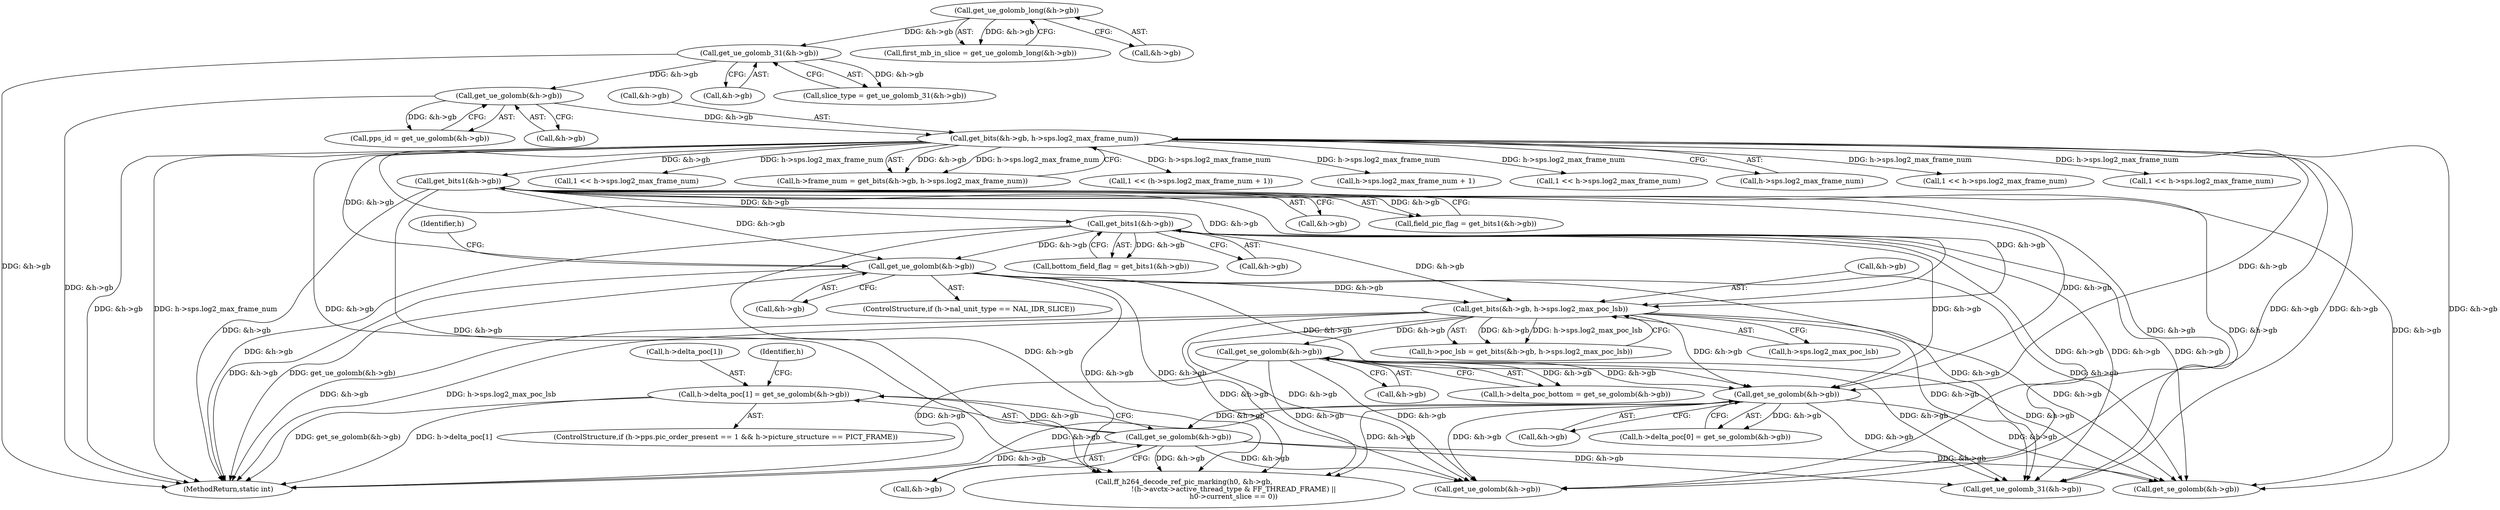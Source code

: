 digraph "0_FFmpeg_29ffeef5e73b8f41ff3a3f2242d356759c66f91f@array" {
"1002214" [label="(Call,h->delta_poc[1] = get_se_golomb(&h->gb))"];
"1002220" [label="(Call,get_se_golomb(&h->gb))"];
"1002195" [label="(Call,get_se_golomb(&h->gb))"];
"1001073" [label="(Call,get_bits1(&h->gb))"];
"1000997" [label="(Call,get_bits(&h->gb, h->sps.log2_max_frame_num))"];
"1000300" [label="(Call,get_ue_golomb(&h->gb))"];
"1000230" [label="(Call,get_ue_golomb_31(&h->gb))"];
"1000168" [label="(Call,get_ue_golomb_long(&h->gb))"];
"1002168" [label="(Call,get_se_golomb(&h->gb))"];
"1002140" [label="(Call,get_bits(&h->gb, h->sps.log2_max_poc_lsb))"];
"1001083" [label="(Call,get_bits1(&h->gb))"];
"1002122" [label="(Call,get_ue_golomb(&h->gb))"];
"1002141" [label="(Call,&h->gb)"];
"1001208" [label="(Call,1 << h->sps.log2_max_frame_num)"];
"1001081" [label="(Call,bottom_field_flag = get_bits1(&h->gb))"];
"1002195" [label="(Call,get_se_golomb(&h->gb))"];
"1002200" [label="(ControlStructure,if (h->pps.pic_order_present == 1 && h->picture_structure == PICT_FRAME))"];
"1001084" [label="(Call,&h->gb)"];
"1000997" [label="(Call,get_bits(&h->gb, h->sps.log2_max_frame_num))"];
"1000993" [label="(Call,h->frame_num = get_bits(&h->gb, h->sps.log2_max_frame_num))"];
"1000231" [label="(Call,&h->gb)"];
"1003435" [label="(MethodReturn,static int)"];
"1002411" [label="(Call,ff_h264_decode_ref_pic_marking(h0, &h->gb,\n                                             !(h->avctx->active_thread_type & FF_THREAD_FRAME) ||\n                                             h0->current_slice == 0))"];
"1000228" [label="(Call,slice_type = get_ue_golomb_31(&h->gb))"];
"1002107" [label="(Call,1 << (h->sps.log2_max_frame_num + 1))"];
"1002214" [label="(Call,h->delta_poc[1] = get_se_golomb(&h->gb))"];
"1002215" [label="(Call,h->delta_poc[1])"];
"1002109" [label="(Call,h->sps.log2_max_frame_num + 1)"];
"1002131" [label="(Identifier,h)"];
"1000998" [label="(Call,&h->gb)"];
"1001479" [label="(Call,1 << h->sps.log2_max_frame_num)"];
"1002220" [label="(Call,get_se_golomb(&h->gb))"];
"1002169" [label="(Call,&h->gb)"];
"1002502" [label="(Call,get_ue_golomb_31(&h->gb))"];
"1002122" [label="(Call,get_ue_golomb(&h->gb))"];
"1002221" [label="(Call,&h->gb)"];
"1001074" [label="(Call,&h->gb)"];
"1001002" [label="(Call,h->sps.log2_max_frame_num)"];
"1002538" [label="(Call,get_se_golomb(&h->gb))"];
"1002168" [label="(Call,get_se_golomb(&h->gb))"];
"1000166" [label="(Call,first_mb_in_slice = get_ue_golomb_long(&h->gb))"];
"1002248" [label="(Call,get_ue_golomb(&h->gb))"];
"1000230" [label="(Call,get_ue_golomb_31(&h->gb))"];
"1002226" [label="(Identifier,h)"];
"1002140" [label="(Call,get_bits(&h->gb, h->sps.log2_max_poc_lsb))"];
"1002196" [label="(Call,&h->gb)"];
"1001556" [label="(Call,1 << h->sps.log2_max_frame_num)"];
"1001071" [label="(Call,field_pic_flag = get_bits1(&h->gb))"];
"1000300" [label="(Call,get_ue_golomb(&h->gb))"];
"1002123" [label="(Call,&h->gb)"];
"1000168" [label="(Call,get_ue_golomb_long(&h->gb))"];
"1001083" [label="(Call,get_bits1(&h->gb))"];
"1002145" [label="(Call,h->sps.log2_max_poc_lsb)"];
"1000301" [label="(Call,&h->gb)"];
"1002116" [label="(ControlStructure,if (h->nal_unit_type == NAL_IDR_SLICE))"];
"1001073" [label="(Call,get_bits1(&h->gb))"];
"1002164" [label="(Call,h->delta_poc_bottom = get_se_golomb(&h->gb))"];
"1000298" [label="(Call,pps_id = get_ue_golomb(&h->gb))"];
"1002083" [label="(Call,1 << h->sps.log2_max_frame_num)"];
"1000169" [label="(Call,&h->gb)"];
"1002136" [label="(Call,h->poc_lsb = get_bits(&h->gb, h->sps.log2_max_poc_lsb))"];
"1002189" [label="(Call,h->delta_poc[0] = get_se_golomb(&h->gb))"];
"1002214" -> "1002200"  [label="AST: "];
"1002214" -> "1002220"  [label="CFG: "];
"1002215" -> "1002214"  [label="AST: "];
"1002220" -> "1002214"  [label="AST: "];
"1002226" -> "1002214"  [label="CFG: "];
"1002214" -> "1003435"  [label="DDG: get_se_golomb(&h->gb)"];
"1002214" -> "1003435"  [label="DDG: h->delta_poc[1]"];
"1002220" -> "1002214"  [label="DDG: &h->gb"];
"1002220" -> "1002221"  [label="CFG: "];
"1002221" -> "1002220"  [label="AST: "];
"1002220" -> "1003435"  [label="DDG: &h->gb"];
"1002195" -> "1002220"  [label="DDG: &h->gb"];
"1002220" -> "1002248"  [label="DDG: &h->gb"];
"1002220" -> "1002411"  [label="DDG: &h->gb"];
"1002220" -> "1002502"  [label="DDG: &h->gb"];
"1002220" -> "1002538"  [label="DDG: &h->gb"];
"1002195" -> "1002189"  [label="AST: "];
"1002195" -> "1002196"  [label="CFG: "];
"1002196" -> "1002195"  [label="AST: "];
"1002189" -> "1002195"  [label="CFG: "];
"1002195" -> "1003435"  [label="DDG: &h->gb"];
"1002195" -> "1002189"  [label="DDG: &h->gb"];
"1001073" -> "1002195"  [label="DDG: &h->gb"];
"1000997" -> "1002195"  [label="DDG: &h->gb"];
"1002168" -> "1002195"  [label="DDG: &h->gb"];
"1001083" -> "1002195"  [label="DDG: &h->gb"];
"1002122" -> "1002195"  [label="DDG: &h->gb"];
"1002140" -> "1002195"  [label="DDG: &h->gb"];
"1002195" -> "1002248"  [label="DDG: &h->gb"];
"1002195" -> "1002411"  [label="DDG: &h->gb"];
"1002195" -> "1002502"  [label="DDG: &h->gb"];
"1002195" -> "1002538"  [label="DDG: &h->gb"];
"1001073" -> "1001071"  [label="AST: "];
"1001073" -> "1001074"  [label="CFG: "];
"1001074" -> "1001073"  [label="AST: "];
"1001071" -> "1001073"  [label="CFG: "];
"1001073" -> "1003435"  [label="DDG: &h->gb"];
"1001073" -> "1001071"  [label="DDG: &h->gb"];
"1000997" -> "1001073"  [label="DDG: &h->gb"];
"1001073" -> "1001083"  [label="DDG: &h->gb"];
"1001073" -> "1002122"  [label="DDG: &h->gb"];
"1001073" -> "1002140"  [label="DDG: &h->gb"];
"1001073" -> "1002248"  [label="DDG: &h->gb"];
"1001073" -> "1002411"  [label="DDG: &h->gb"];
"1001073" -> "1002502"  [label="DDG: &h->gb"];
"1001073" -> "1002538"  [label="DDG: &h->gb"];
"1000997" -> "1000993"  [label="AST: "];
"1000997" -> "1001002"  [label="CFG: "];
"1000998" -> "1000997"  [label="AST: "];
"1001002" -> "1000997"  [label="AST: "];
"1000993" -> "1000997"  [label="CFG: "];
"1000997" -> "1003435"  [label="DDG: &h->gb"];
"1000997" -> "1003435"  [label="DDG: h->sps.log2_max_frame_num"];
"1000997" -> "1000993"  [label="DDG: &h->gb"];
"1000997" -> "1000993"  [label="DDG: h->sps.log2_max_frame_num"];
"1000300" -> "1000997"  [label="DDG: &h->gb"];
"1000997" -> "1001208"  [label="DDG: h->sps.log2_max_frame_num"];
"1000997" -> "1001479"  [label="DDG: h->sps.log2_max_frame_num"];
"1000997" -> "1001556"  [label="DDG: h->sps.log2_max_frame_num"];
"1000997" -> "1002083"  [label="DDG: h->sps.log2_max_frame_num"];
"1000997" -> "1002107"  [label="DDG: h->sps.log2_max_frame_num"];
"1000997" -> "1002109"  [label="DDG: h->sps.log2_max_frame_num"];
"1000997" -> "1002122"  [label="DDG: &h->gb"];
"1000997" -> "1002140"  [label="DDG: &h->gb"];
"1000997" -> "1002248"  [label="DDG: &h->gb"];
"1000997" -> "1002411"  [label="DDG: &h->gb"];
"1000997" -> "1002502"  [label="DDG: &h->gb"];
"1000997" -> "1002538"  [label="DDG: &h->gb"];
"1000300" -> "1000298"  [label="AST: "];
"1000300" -> "1000301"  [label="CFG: "];
"1000301" -> "1000300"  [label="AST: "];
"1000298" -> "1000300"  [label="CFG: "];
"1000300" -> "1003435"  [label="DDG: &h->gb"];
"1000300" -> "1000298"  [label="DDG: &h->gb"];
"1000230" -> "1000300"  [label="DDG: &h->gb"];
"1000230" -> "1000228"  [label="AST: "];
"1000230" -> "1000231"  [label="CFG: "];
"1000231" -> "1000230"  [label="AST: "];
"1000228" -> "1000230"  [label="CFG: "];
"1000230" -> "1003435"  [label="DDG: &h->gb"];
"1000230" -> "1000228"  [label="DDG: &h->gb"];
"1000168" -> "1000230"  [label="DDG: &h->gb"];
"1000168" -> "1000166"  [label="AST: "];
"1000168" -> "1000169"  [label="CFG: "];
"1000169" -> "1000168"  [label="AST: "];
"1000166" -> "1000168"  [label="CFG: "];
"1000168" -> "1000166"  [label="DDG: &h->gb"];
"1002168" -> "1002164"  [label="AST: "];
"1002168" -> "1002169"  [label="CFG: "];
"1002169" -> "1002168"  [label="AST: "];
"1002164" -> "1002168"  [label="CFG: "];
"1002168" -> "1003435"  [label="DDG: &h->gb"];
"1002168" -> "1002164"  [label="DDG: &h->gb"];
"1002140" -> "1002168"  [label="DDG: &h->gb"];
"1002168" -> "1002248"  [label="DDG: &h->gb"];
"1002168" -> "1002411"  [label="DDG: &h->gb"];
"1002168" -> "1002502"  [label="DDG: &h->gb"];
"1002168" -> "1002538"  [label="DDG: &h->gb"];
"1002140" -> "1002136"  [label="AST: "];
"1002140" -> "1002145"  [label="CFG: "];
"1002141" -> "1002140"  [label="AST: "];
"1002145" -> "1002140"  [label="AST: "];
"1002136" -> "1002140"  [label="CFG: "];
"1002140" -> "1003435"  [label="DDG: h->sps.log2_max_poc_lsb"];
"1002140" -> "1003435"  [label="DDG: &h->gb"];
"1002140" -> "1002136"  [label="DDG: &h->gb"];
"1002140" -> "1002136"  [label="DDG: h->sps.log2_max_poc_lsb"];
"1001083" -> "1002140"  [label="DDG: &h->gb"];
"1002122" -> "1002140"  [label="DDG: &h->gb"];
"1002140" -> "1002248"  [label="DDG: &h->gb"];
"1002140" -> "1002411"  [label="DDG: &h->gb"];
"1002140" -> "1002502"  [label="DDG: &h->gb"];
"1002140" -> "1002538"  [label="DDG: &h->gb"];
"1001083" -> "1001081"  [label="AST: "];
"1001083" -> "1001084"  [label="CFG: "];
"1001084" -> "1001083"  [label="AST: "];
"1001081" -> "1001083"  [label="CFG: "];
"1001083" -> "1003435"  [label="DDG: &h->gb"];
"1001083" -> "1001081"  [label="DDG: &h->gb"];
"1001083" -> "1002122"  [label="DDG: &h->gb"];
"1001083" -> "1002248"  [label="DDG: &h->gb"];
"1001083" -> "1002411"  [label="DDG: &h->gb"];
"1001083" -> "1002502"  [label="DDG: &h->gb"];
"1001083" -> "1002538"  [label="DDG: &h->gb"];
"1002122" -> "1002116"  [label="AST: "];
"1002122" -> "1002123"  [label="CFG: "];
"1002123" -> "1002122"  [label="AST: "];
"1002131" -> "1002122"  [label="CFG: "];
"1002122" -> "1003435"  [label="DDG: get_ue_golomb(&h->gb)"];
"1002122" -> "1003435"  [label="DDG: &h->gb"];
"1002122" -> "1002248"  [label="DDG: &h->gb"];
"1002122" -> "1002411"  [label="DDG: &h->gb"];
"1002122" -> "1002502"  [label="DDG: &h->gb"];
"1002122" -> "1002538"  [label="DDG: &h->gb"];
}
